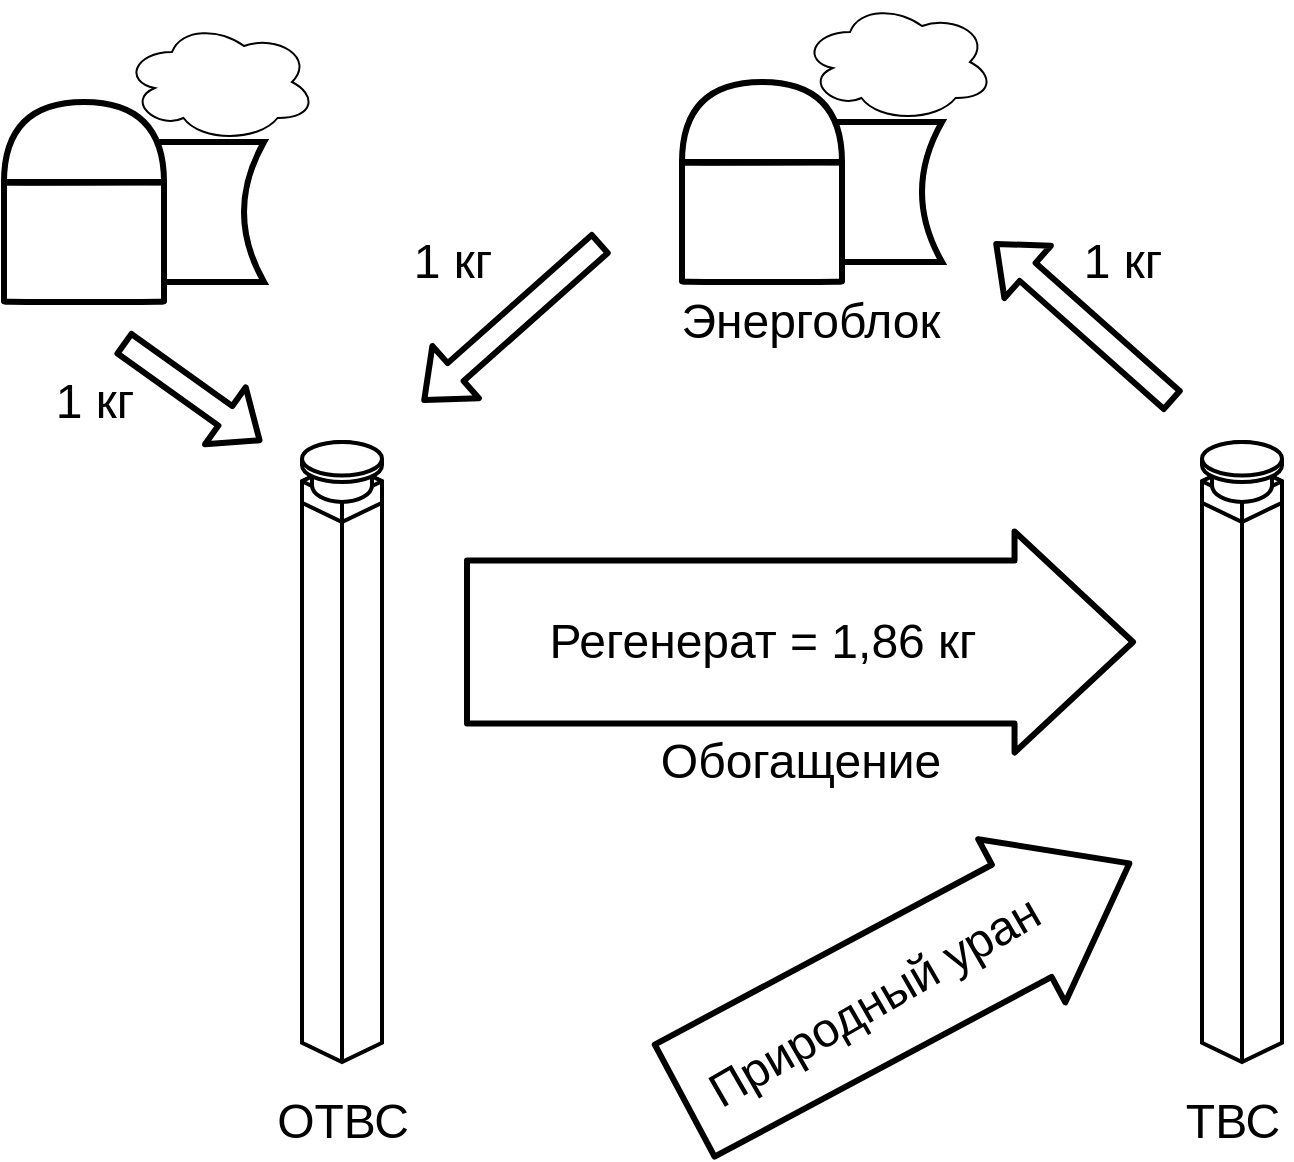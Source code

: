 <mxfile>
    <diagram id="Vr-9IQ695vBipqRcAQbf" name="Page-1">
        <mxGraphModel dx="970" dy="689" grid="1" gridSize="10" guides="1" tooltips="1" connect="1" arrows="1" fold="1" page="1" pageScale="1" pageWidth="827" pageHeight="1169" math="0" shadow="0">
            <root>
                <mxCell id="0"/>
                <mxCell id="1" parent="0"/>
                <mxCell id="6" value="" style="shape=dataStorage;whiteSpace=wrap;html=1;fixedSize=1;size=10;strokeWidth=3;" parent="1" vertex="1">
                    <mxGeometry x="400" y="130" width="80" height="70" as="geometry"/>
                </mxCell>
                <mxCell id="2" value="" style="shape=cylinder3;whiteSpace=wrap;html=1;boundedLbl=1;backgroundOutline=1;size=0.191;strokeWidth=3;" parent="1" vertex="1">
                    <mxGeometry x="350" y="150" width="80" height="60" as="geometry"/>
                </mxCell>
                <mxCell id="3" value="" style="shape=or;whiteSpace=wrap;html=1;rotation=-90;strokeWidth=3;" parent="1" vertex="1">
                    <mxGeometry x="370" y="90" width="40" height="80" as="geometry"/>
                </mxCell>
                <mxCell id="7" value="" style="ellipse;shape=cloud;whiteSpace=wrap;html=1;" parent="1" vertex="1">
                    <mxGeometry x="410" y="70" width="96" height="60" as="geometry"/>
                </mxCell>
                <mxCell id="8" value="" style="shape=flexArrow;endArrow=classic;html=1;strokeWidth=3;" parent="1" edge="1">
                    <mxGeometry width="50" height="50" relative="1" as="geometry">
                        <mxPoint x="596" y="270" as="sourcePoint"/>
                        <mxPoint x="506" y="190" as="targetPoint"/>
                    </mxGeometry>
                </mxCell>
                <mxCell id="10" value="" style="shape=flexArrow;endArrow=classic;html=1;strokeWidth=3;" parent="1" edge="1">
                    <mxGeometry width="50" height="50" relative="1" as="geometry">
                        <mxPoint x="310" y="190" as="sourcePoint"/>
                        <mxPoint x="220" y="270" as="targetPoint"/>
                    </mxGeometry>
                </mxCell>
                <mxCell id="11" value="" style="html=1;whiteSpace=wrap;shape=isoCube2;backgroundOutline=1;isoAngle=15;strokeWidth=2;" parent="1" vertex="1">
                    <mxGeometry x="160" y="300" width="40" height="300" as="geometry"/>
                </mxCell>
                <mxCell id="12" value="" style="html=1;whiteSpace=wrap;shape=isoCube2;backgroundOutline=1;isoAngle=15;strokeWidth=2;" parent="1" vertex="1">
                    <mxGeometry x="160" y="300" width="40" height="30" as="geometry"/>
                </mxCell>
                <mxCell id="14" value="" style="shape=cylinder3;whiteSpace=wrap;html=1;boundedLbl=1;backgroundOutline=1;size=8.372;strokeWidth=2;" parent="1" vertex="1">
                    <mxGeometry x="165" y="290" width="30" height="30" as="geometry"/>
                </mxCell>
                <mxCell id="13" value="" style="shape=cylinder3;whiteSpace=wrap;html=1;boundedLbl=1;backgroundOutline=1;size=8.372;strokeWidth=2;" parent="1" vertex="1">
                    <mxGeometry x="160" y="290" width="40" height="20" as="geometry"/>
                </mxCell>
                <mxCell id="15" value="" style="html=1;whiteSpace=wrap;shape=isoCube2;backgroundOutline=1;isoAngle=15;strokeWidth=2;" parent="1" vertex="1">
                    <mxGeometry x="610" y="300" width="40" height="300" as="geometry"/>
                </mxCell>
                <mxCell id="16" value="" style="html=1;whiteSpace=wrap;shape=isoCube2;backgroundOutline=1;isoAngle=15;strokeWidth=2;" parent="1" vertex="1">
                    <mxGeometry x="610" y="300" width="40" height="30" as="geometry"/>
                </mxCell>
                <mxCell id="17" value="" style="shape=cylinder3;whiteSpace=wrap;html=1;boundedLbl=1;backgroundOutline=1;size=8.372;strokeWidth=2;" parent="1" vertex="1">
                    <mxGeometry x="615" y="290" width="30" height="30" as="geometry"/>
                </mxCell>
                <mxCell id="18" value="" style="shape=cylinder3;whiteSpace=wrap;html=1;boundedLbl=1;backgroundOutline=1;size=8.372;strokeWidth=2;" parent="1" vertex="1">
                    <mxGeometry x="610" y="290" width="40" height="20" as="geometry"/>
                </mxCell>
                <mxCell id="19" value="&lt;font style=&quot;font-size: 24px&quot;&gt;ОТВС&lt;/font&gt;" style="text;html=1;align=center;verticalAlign=middle;resizable=0;points=[];autosize=1;strokeColor=none;fillColor=none;" parent="1" vertex="1">
                    <mxGeometry x="140" y="620" width="80" height="20" as="geometry"/>
                </mxCell>
                <mxCell id="20" value="&lt;font style=&quot;font-size: 24px&quot;&gt;ТВС&lt;/font&gt;" style="text;html=1;align=center;verticalAlign=middle;resizable=0;points=[];autosize=1;strokeColor=none;fillColor=none;" parent="1" vertex="1">
                    <mxGeometry x="595" y="620" width="60" height="20" as="geometry"/>
                </mxCell>
                <mxCell id="21" value="&lt;span style=&quot;font-size: 24px&quot;&gt;Энергоблок&lt;/span&gt;" style="text;html=1;align=center;verticalAlign=middle;resizable=0;points=[];autosize=1;strokeColor=none;fillColor=none;" parent="1" vertex="1">
                    <mxGeometry x="339" y="220" width="150" height="20" as="geometry"/>
                </mxCell>
                <mxCell id="22" value="&lt;font style=&quot;font-size: 24px&quot;&gt;1 кг&lt;/font&gt;" style="text;html=1;align=center;verticalAlign=middle;resizable=0;points=[];autosize=1;strokeColor=none;fillColor=none;" parent="1" vertex="1">
                    <mxGeometry x="210" y="190" width="50" height="20" as="geometry"/>
                </mxCell>
                <mxCell id="23" value="&lt;font style=&quot;font-size: 24px&quot;&gt;1&amp;nbsp;&lt;/font&gt;&lt;span style=&quot;font-size: 24px&quot;&gt;кг&lt;/span&gt;" style="text;html=1;align=center;verticalAlign=middle;resizable=0;points=[];autosize=1;strokeColor=none;fillColor=none;" parent="1" vertex="1">
                    <mxGeometry x="545" y="190" width="50" height="20" as="geometry"/>
                </mxCell>
                <mxCell id="24" value="" style="shape=flexArrow;endArrow=classic;html=1;fontSize=24;endWidth=25.941;endSize=18.743;width=79.524;strokeWidth=3;" parent="1" edge="1">
                    <mxGeometry width="50" height="50" relative="1" as="geometry">
                        <mxPoint x="241" y="390" as="sourcePoint"/>
                        <mxPoint x="577" y="390" as="targetPoint"/>
                    </mxGeometry>
                </mxCell>
                <mxCell id="27" value="Регенерат = 1,86 кг" style="edgeLabel;html=1;align=center;verticalAlign=middle;resizable=0;points=[];fontSize=24;" parent="24" vertex="1" connectable="0">
                    <mxGeometry x="-0.187" y="14" relative="1" as="geometry">
                        <mxPoint x="12" y="14" as="offset"/>
                    </mxGeometry>
                </mxCell>
                <mxCell id="29" value="&lt;span style=&quot;font-size: 24px&quot;&gt;Обогащение&lt;/span&gt;" style="text;html=1;align=center;verticalAlign=middle;resizable=0;points=[];autosize=1;strokeColor=none;fillColor=none;" parent="1" vertex="1">
                    <mxGeometry x="329" y="440" width="160" height="20" as="geometry"/>
                </mxCell>
                <mxCell id="30" value="" style="shape=flexArrow;endArrow=classic;html=1;fontSize=24;endWidth=25.941;endSize=19.323;width=61.538;strokeWidth=3;" parent="1" edge="1">
                    <mxGeometry width="50" height="50" relative="1" as="geometry">
                        <mxPoint x="350.0" y="620" as="sourcePoint"/>
                        <mxPoint x="575" y="500" as="targetPoint"/>
                    </mxGeometry>
                </mxCell>
                <mxCell id="31" value="Природный уран" style="edgeLabel;html=1;align=center;verticalAlign=middle;resizable=0;points=[];fontSize=24;rotation=-30;" parent="30" vertex="1" connectable="0">
                    <mxGeometry x="-0.187" y="14" relative="1" as="geometry">
                        <mxPoint x="11" y="11" as="offset"/>
                    </mxGeometry>
                </mxCell>
                <mxCell id="37" value="" style="shape=dataStorage;whiteSpace=wrap;html=1;fixedSize=1;size=10;strokeWidth=3;" parent="1" vertex="1">
                    <mxGeometry x="61" y="140" width="80" height="70" as="geometry"/>
                </mxCell>
                <mxCell id="38" value="" style="shape=cylinder3;whiteSpace=wrap;html=1;boundedLbl=1;backgroundOutline=1;size=0.191;strokeWidth=3;" parent="1" vertex="1">
                    <mxGeometry x="11" y="160" width="80" height="60" as="geometry"/>
                </mxCell>
                <mxCell id="39" value="" style="shape=or;whiteSpace=wrap;html=1;rotation=-90;strokeWidth=3;" parent="1" vertex="1">
                    <mxGeometry x="31" y="100" width="40" height="80" as="geometry"/>
                </mxCell>
                <mxCell id="40" value="" style="ellipse;shape=cloud;whiteSpace=wrap;html=1;" parent="1" vertex="1">
                    <mxGeometry x="71" y="80" width="96" height="60" as="geometry"/>
                </mxCell>
                <mxCell id="43" value="&lt;font style=&quot;font-size: 24px&quot;&gt;1 кг&lt;/font&gt;" style="text;html=1;align=center;verticalAlign=middle;resizable=0;points=[];autosize=1;strokeColor=none;fillColor=none;" parent="1" vertex="1">
                    <mxGeometry x="31" y="260" width="50" height="20" as="geometry"/>
                </mxCell>
                <mxCell id="46" value="" style="shape=flexArrow;endArrow=classic;html=1;strokeWidth=3;" parent="1" edge="1">
                    <mxGeometry width="50" height="50" relative="1" as="geometry">
                        <mxPoint x="70" y="240" as="sourcePoint"/>
                        <mxPoint x="140" y="290" as="targetPoint"/>
                    </mxGeometry>
                </mxCell>
            </root>
        </mxGraphModel>
    </diagram>
</mxfile>